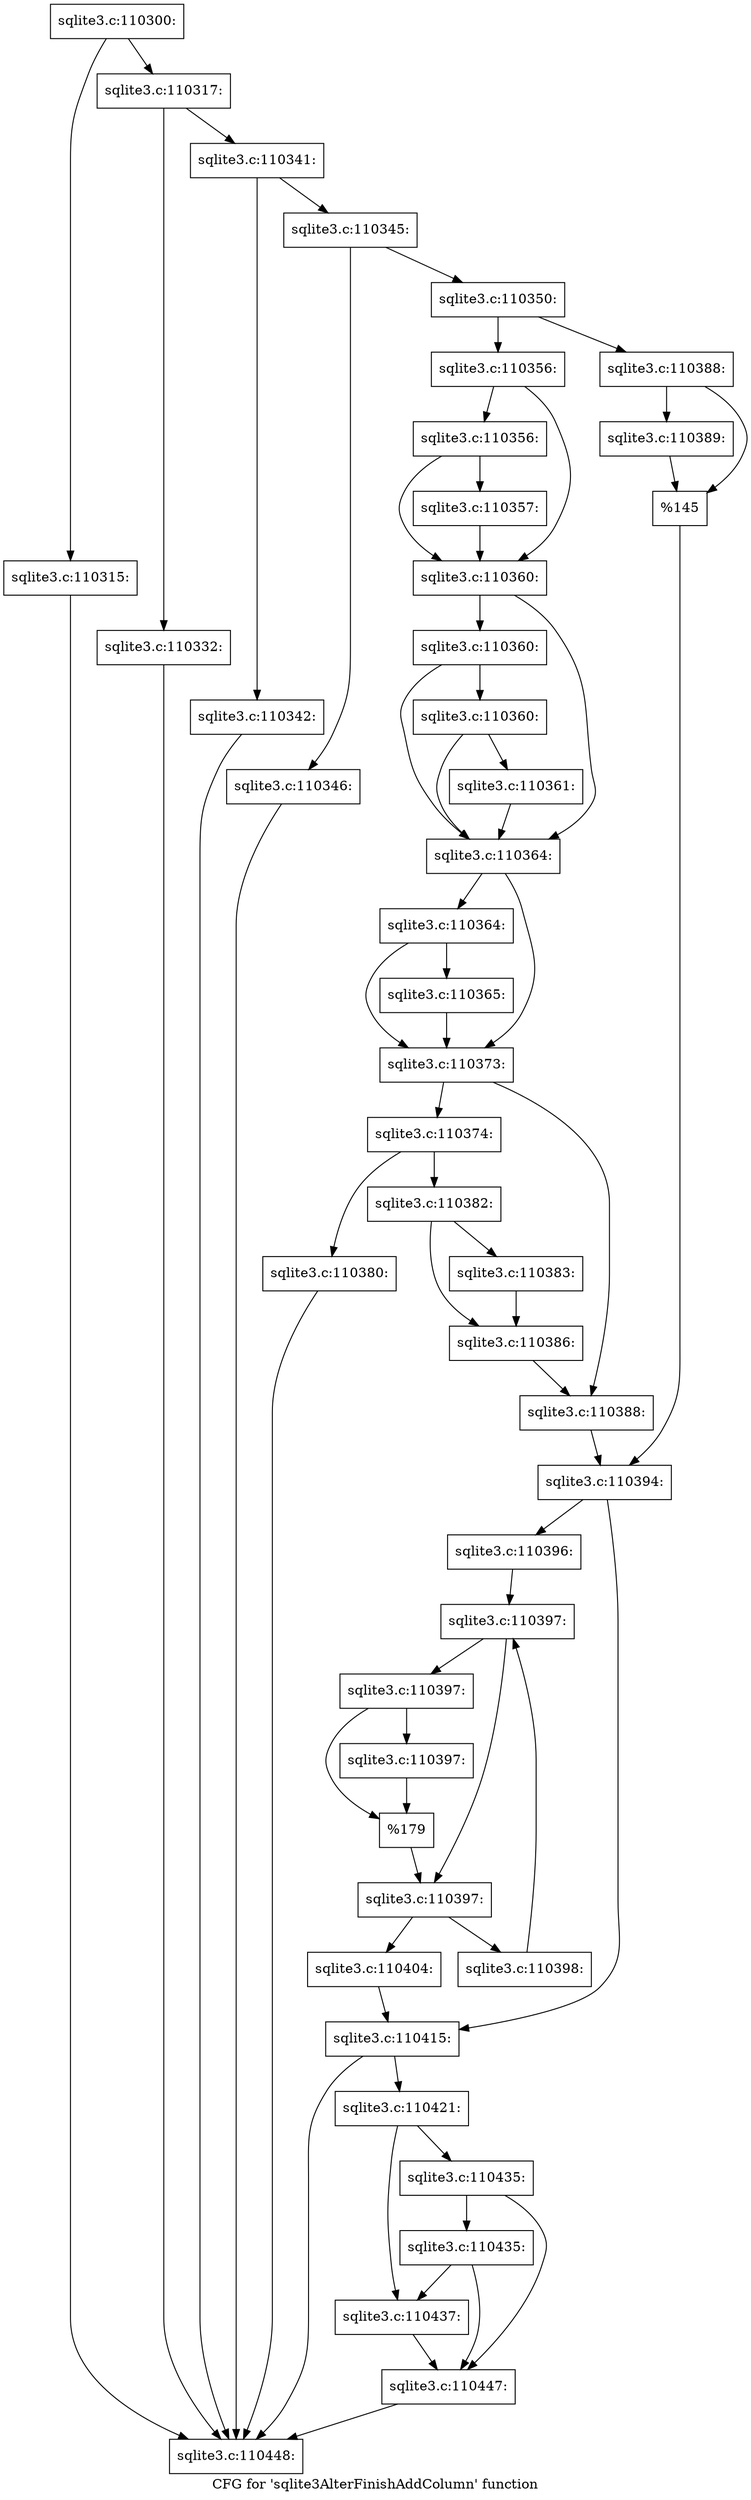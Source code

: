 digraph "CFG for 'sqlite3AlterFinishAddColumn' function" {
	label="CFG for 'sqlite3AlterFinishAddColumn' function";

	Node0x55c0f5f15440 [shape=record,label="{sqlite3.c:110300:}"];
	Node0x55c0f5f15440 -> Node0x55c0fa38c510;
	Node0x55c0f5f15440 -> Node0x55c0fa38c560;
	Node0x55c0fa38c510 [shape=record,label="{sqlite3.c:110315:}"];
	Node0x55c0fa38c510 -> Node0x55c0f79dea20;
	Node0x55c0fa38c560 [shape=record,label="{sqlite3.c:110317:}"];
	Node0x55c0fa38c560 -> Node0x55c0fa38eb10;
	Node0x55c0fa38c560 -> Node0x55c0fa38eb60;
	Node0x55c0fa38eb10 [shape=record,label="{sqlite3.c:110332:}"];
	Node0x55c0fa38eb10 -> Node0x55c0f79dea20;
	Node0x55c0fa38eb60 [shape=record,label="{sqlite3.c:110341:}"];
	Node0x55c0fa38eb60 -> Node0x55c0fa38ef80;
	Node0x55c0fa38eb60 -> Node0x55c0fa38f380;
	Node0x55c0fa38ef80 [shape=record,label="{sqlite3.c:110342:}"];
	Node0x55c0fa38ef80 -> Node0x55c0f79dea20;
	Node0x55c0fa38f380 [shape=record,label="{sqlite3.c:110345:}"];
	Node0x55c0fa38f380 -> Node0x55c0fa38fe20;
	Node0x55c0fa38f380 -> Node0x55c0fa38fe70;
	Node0x55c0fa38fe20 [shape=record,label="{sqlite3.c:110346:}"];
	Node0x55c0fa38fe20 -> Node0x55c0f79dea20;
	Node0x55c0fa38fe70 [shape=record,label="{sqlite3.c:110350:}"];
	Node0x55c0fa38fe70 -> Node0x55c0fa3907b0;
	Node0x55c0fa38fe70 -> Node0x55c0fa390850;
	Node0x55c0fa3907b0 [shape=record,label="{sqlite3.c:110356:}"];
	Node0x55c0fa3907b0 -> Node0x55c0fa391020;
	Node0x55c0fa3907b0 -> Node0x55c0fa390fd0;
	Node0x55c0fa391020 [shape=record,label="{sqlite3.c:110356:}"];
	Node0x55c0fa391020 -> Node0x55c0fa390f80;
	Node0x55c0fa391020 -> Node0x55c0fa390fd0;
	Node0x55c0fa390f80 [shape=record,label="{sqlite3.c:110357:}"];
	Node0x55c0fa390f80 -> Node0x55c0fa390fd0;
	Node0x55c0fa390fd0 [shape=record,label="{sqlite3.c:110360:}"];
	Node0x55c0fa390fd0 -> Node0x55c0fa391c00;
	Node0x55c0fa390fd0 -> Node0x55c0fa391b30;
	Node0x55c0fa391c00 [shape=record,label="{sqlite3.c:110360:}"];
	Node0x55c0fa391c00 -> Node0x55c0fa391b80;
	Node0x55c0fa391c00 -> Node0x55c0fa391b30;
	Node0x55c0fa391b80 [shape=record,label="{sqlite3.c:110360:}"];
	Node0x55c0fa391b80 -> Node0x55c0fa391ae0;
	Node0x55c0fa391b80 -> Node0x55c0fa391b30;
	Node0x55c0fa391ae0 [shape=record,label="{sqlite3.c:110361:}"];
	Node0x55c0fa391ae0 -> Node0x55c0fa391b30;
	Node0x55c0fa391b30 [shape=record,label="{sqlite3.c:110364:}"];
	Node0x55c0fa391b30 -> Node0x55c0fa393450;
	Node0x55c0fa391b30 -> Node0x55c0fa392f60;
	Node0x55c0fa393450 [shape=record,label="{sqlite3.c:110364:}"];
	Node0x55c0fa393450 -> Node0x55c0fa392f60;
	Node0x55c0fa393450 -> Node0x55c0f5f15710;
	Node0x55c0f5f15710 [shape=record,label="{sqlite3.c:110365:}"];
	Node0x55c0f5f15710 -> Node0x55c0fa392f60;
	Node0x55c0fa392f60 [shape=record,label="{sqlite3.c:110373:}"];
	Node0x55c0fa392f60 -> Node0x55c0fa393e80;
	Node0x55c0fa392f60 -> Node0x55c0fa393ed0;
	Node0x55c0fa393e80 [shape=record,label="{sqlite3.c:110374:}"];
	Node0x55c0fa393e80 -> Node0x55c0fa394a30;
	Node0x55c0fa393e80 -> Node0x55c0fa394be0;
	Node0x55c0fa394a30 [shape=record,label="{sqlite3.c:110380:}"];
	Node0x55c0fa394a30 -> Node0x55c0f79dea20;
	Node0x55c0fa394be0 [shape=record,label="{sqlite3.c:110382:}"];
	Node0x55c0fa394be0 -> Node0x55c0fa395130;
	Node0x55c0fa394be0 -> Node0x55c0fa3950e0;
	Node0x55c0fa3950e0 [shape=record,label="{sqlite3.c:110383:}"];
	Node0x55c0fa3950e0 -> Node0x55c0fa395130;
	Node0x55c0fa395130 [shape=record,label="{sqlite3.c:110386:}"];
	Node0x55c0fa395130 -> Node0x55c0fa393ed0;
	Node0x55c0fa393ed0 [shape=record,label="{sqlite3.c:110388:}"];
	Node0x55c0fa393ed0 -> Node0x55c0fa390800;
	Node0x55c0fa390850 [shape=record,label="{sqlite3.c:110388:}"];
	Node0x55c0fa390850 -> Node0x55c0fa395d80;
	Node0x55c0fa390850 -> Node0x55c0fa395dd0;
	Node0x55c0fa395d80 [shape=record,label="{sqlite3.c:110389:}"];
	Node0x55c0fa395d80 -> Node0x55c0fa395dd0;
	Node0x55c0fa395dd0 [shape=record,label="{%145}"];
	Node0x55c0fa395dd0 -> Node0x55c0fa390800;
	Node0x55c0fa390800 [shape=record,label="{sqlite3.c:110394:}"];
	Node0x55c0fa390800 -> Node0x55c0fa3971a0;
	Node0x55c0fa390800 -> Node0x55c0fa3971f0;
	Node0x55c0fa3971a0 [shape=record,label="{sqlite3.c:110396:}"];
	Node0x55c0fa3971a0 -> Node0x55c0fa397d10;
	Node0x55c0fa397d10 [shape=record,label="{sqlite3.c:110397:}"];
	Node0x55c0fa397d10 -> Node0x55c0fa397f40;
	Node0x55c0fa397d10 -> Node0x55c0fa397ef0;
	Node0x55c0fa397f40 [shape=record,label="{sqlite3.c:110397:}"];
	Node0x55c0fa397f40 -> Node0x55c0fa3983c0;
	Node0x55c0fa397f40 -> Node0x55c0fa398410;
	Node0x55c0fa398410 [shape=record,label="{sqlite3.c:110397:}"];
	Node0x55c0fa398410 -> Node0x55c0fa3983c0;
	Node0x55c0fa3983c0 [shape=record,label="{%179}"];
	Node0x55c0fa3983c0 -> Node0x55c0fa397ef0;
	Node0x55c0fa397ef0 [shape=record,label="{sqlite3.c:110397:}"];
	Node0x55c0fa397ef0 -> Node0x55c0fa398db0;
	Node0x55c0fa397ef0 -> Node0x55c0fa397e70;
	Node0x55c0fa398db0 [shape=record,label="{sqlite3.c:110398:}"];
	Node0x55c0fa398db0 -> Node0x55c0fa397d10;
	Node0x55c0fa397e70 [shape=record,label="{sqlite3.c:110404:}"];
	Node0x55c0fa397e70 -> Node0x55c0fa3971f0;
	Node0x55c0fa3971f0 [shape=record,label="{sqlite3.c:110415:}"];
	Node0x55c0fa3971f0 -> Node0x55c0f79de270;
	Node0x55c0fa3971f0 -> Node0x55c0f79dea20;
	Node0x55c0f79de270 [shape=record,label="{sqlite3.c:110421:}"];
	Node0x55c0f79de270 -> Node0x55c0fa39c790;
	Node0x55c0f79de270 -> Node0x55c0fa39d9b0;
	Node0x55c0fa39d9b0 [shape=record,label="{sqlite3.c:110435:}"];
	Node0x55c0fa39d9b0 -> Node0x55c0fa39de40;
	Node0x55c0fa39d9b0 -> Node0x55c0fa39d960;
	Node0x55c0fa39de40 [shape=record,label="{sqlite3.c:110435:}"];
	Node0x55c0fa39de40 -> Node0x55c0fa39c790;
	Node0x55c0fa39de40 -> Node0x55c0fa39d960;
	Node0x55c0fa39c790 [shape=record,label="{sqlite3.c:110437:}"];
	Node0x55c0fa39c790 -> Node0x55c0fa39d960;
	Node0x55c0fa39d960 [shape=record,label="{sqlite3.c:110447:}"];
	Node0x55c0fa39d960 -> Node0x55c0f79dea20;
	Node0x55c0f79dea20 [shape=record,label="{sqlite3.c:110448:}"];
}
